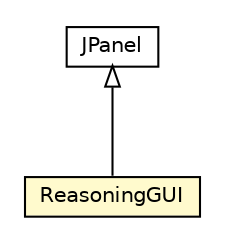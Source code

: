 #!/usr/local/bin/dot
#
# Class diagram 
# Generated by UMLGraph version R5_6-24-gf6e263 (http://www.umlgraph.org/)
#

digraph G {
	edge [fontname="Helvetica",fontsize=10,labelfontname="Helvetica",labelfontsize=10];
	node [fontname="Helvetica",fontsize=10,shape=plaintext];
	nodesep=0.25;
	ranksep=0.5;
	// org.universAAL.samples.context.reasoner.client.gui.ReasoningGUI
	c18834 [label=<<table title="org.universAAL.samples.context.reasoner.client.gui.ReasoningGUI" border="0" cellborder="1" cellspacing="0" cellpadding="2" port="p" bgcolor="lemonChiffon" href="./ReasoningGUI.html">
		<tr><td><table border="0" cellspacing="0" cellpadding="1">
<tr><td align="center" balign="center"> ReasoningGUI </td></tr>
		</table></td></tr>
		</table>>, URL="./ReasoningGUI.html", fontname="Helvetica", fontcolor="black", fontsize=10.0];
	//org.universAAL.samples.context.reasoner.client.gui.ReasoningGUI extends javax.swing.JPanel
	c18870:p -> c18834:p [dir=back,arrowtail=empty];
	// javax.swing.JPanel
	c18870 [label=<<table title="javax.swing.JPanel" border="0" cellborder="1" cellspacing="0" cellpadding="2" port="p" href="http://java.sun.com/j2se/1.4.2/docs/api/javax/swing/JPanel.html">
		<tr><td><table border="0" cellspacing="0" cellpadding="1">
<tr><td align="center" balign="center"> JPanel </td></tr>
		</table></td></tr>
		</table>>, URL="http://java.sun.com/j2se/1.4.2/docs/api/javax/swing/JPanel.html", fontname="Helvetica", fontcolor="black", fontsize=10.0];
}

